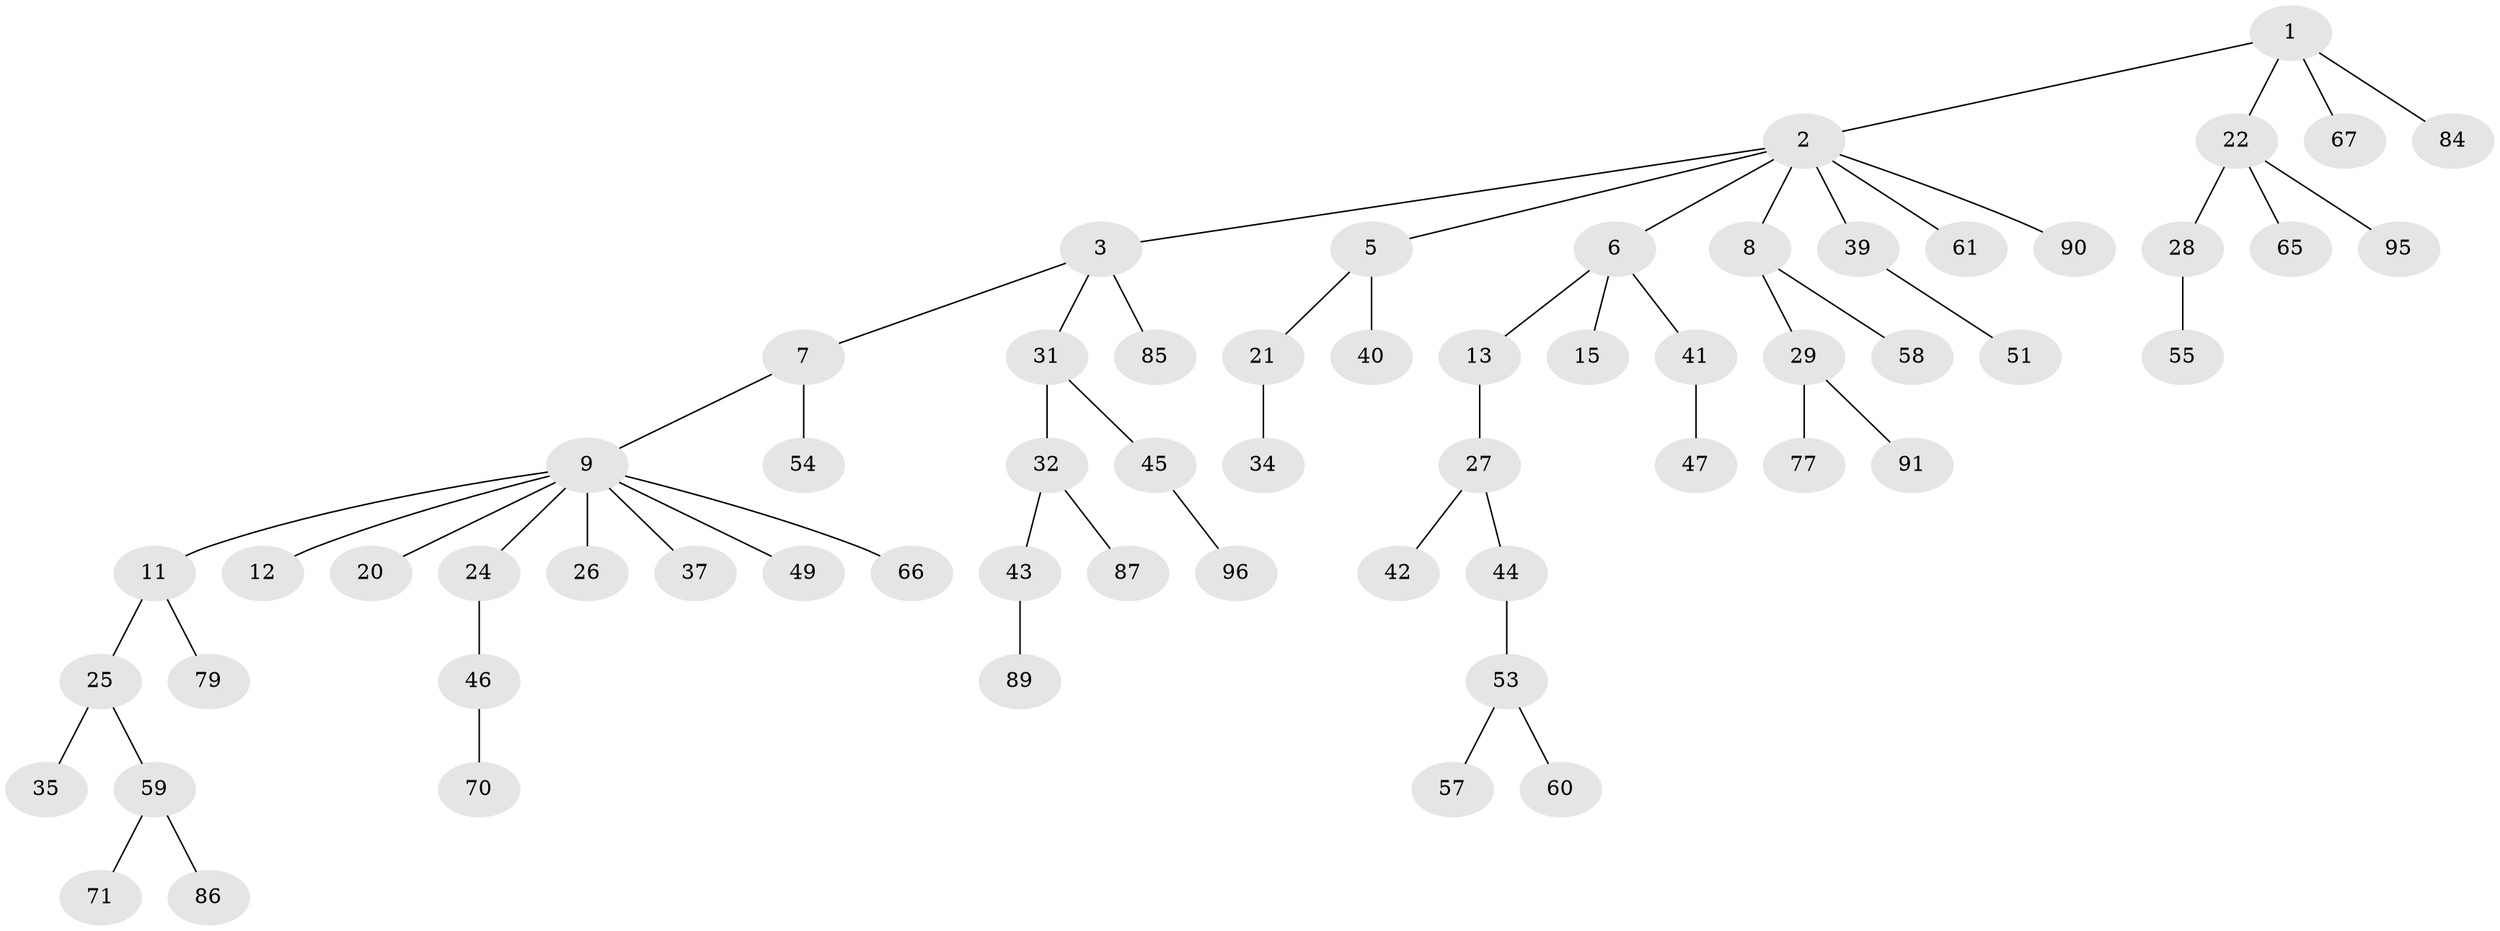 // original degree distribution, {4: 0.06862745098039216, 5: 0.029411764705882353, 3: 0.12745098039215685, 6: 0.0196078431372549, 2: 0.24509803921568626, 7: 0.00980392156862745, 1: 0.5}
// Generated by graph-tools (version 1.1) at 2025/19/03/04/25 18:19:26]
// undirected, 61 vertices, 60 edges
graph export_dot {
graph [start="1"]
  node [color=gray90,style=filled];
  1;
  2 [super="+4"];
  3;
  5 [super="+14"];
  6;
  7;
  8;
  9 [super="+102+19+18+10+16"];
  11 [super="+23"];
  12 [super="+48"];
  13;
  15 [super="+30"];
  20 [super="+99"];
  21 [super="+33"];
  22 [super="+52+63+62"];
  24;
  25;
  26 [super="+97"];
  27;
  28 [super="+50"];
  29;
  31 [super="+73+38"];
  32;
  34;
  35;
  37;
  39;
  40 [super="+80"];
  41 [super="+74+83"];
  42 [super="+92"];
  43;
  44;
  45 [super="+56"];
  46;
  47;
  49;
  51 [super="+81"];
  53;
  54;
  55;
  57;
  58;
  59;
  60 [super="+76"];
  61;
  65;
  66;
  67 [super="+68"];
  70;
  71;
  77;
  79;
  84;
  85;
  86;
  87;
  89 [super="+98"];
  90;
  91;
  95;
  96;
  1 -- 2;
  1 -- 22;
  1 -- 67;
  1 -- 84;
  2 -- 3;
  2 -- 8;
  2 -- 90;
  2 -- 5;
  2 -- 6;
  2 -- 39;
  2 -- 61;
  3 -- 7;
  3 -- 31;
  3 -- 85;
  5 -- 21;
  5 -- 40;
  6 -- 13;
  6 -- 15;
  6 -- 41;
  7 -- 9;
  7 -- 54;
  8 -- 29;
  8 -- 58;
  9 -- 24;
  9 -- 49;
  9 -- 26;
  9 -- 66;
  9 -- 11;
  9 -- 12;
  9 -- 37;
  9 -- 20;
  11 -- 25;
  11 -- 79;
  13 -- 27;
  21 -- 34;
  22 -- 28;
  22 -- 65;
  22 -- 95;
  24 -- 46;
  25 -- 35;
  25 -- 59;
  27 -- 42;
  27 -- 44;
  28 -- 55;
  29 -- 77;
  29 -- 91;
  31 -- 32;
  31 -- 45;
  32 -- 43;
  32 -- 87;
  39 -- 51;
  41 -- 47;
  43 -- 89;
  44 -- 53;
  45 -- 96;
  46 -- 70;
  53 -- 57;
  53 -- 60;
  59 -- 71;
  59 -- 86;
}
